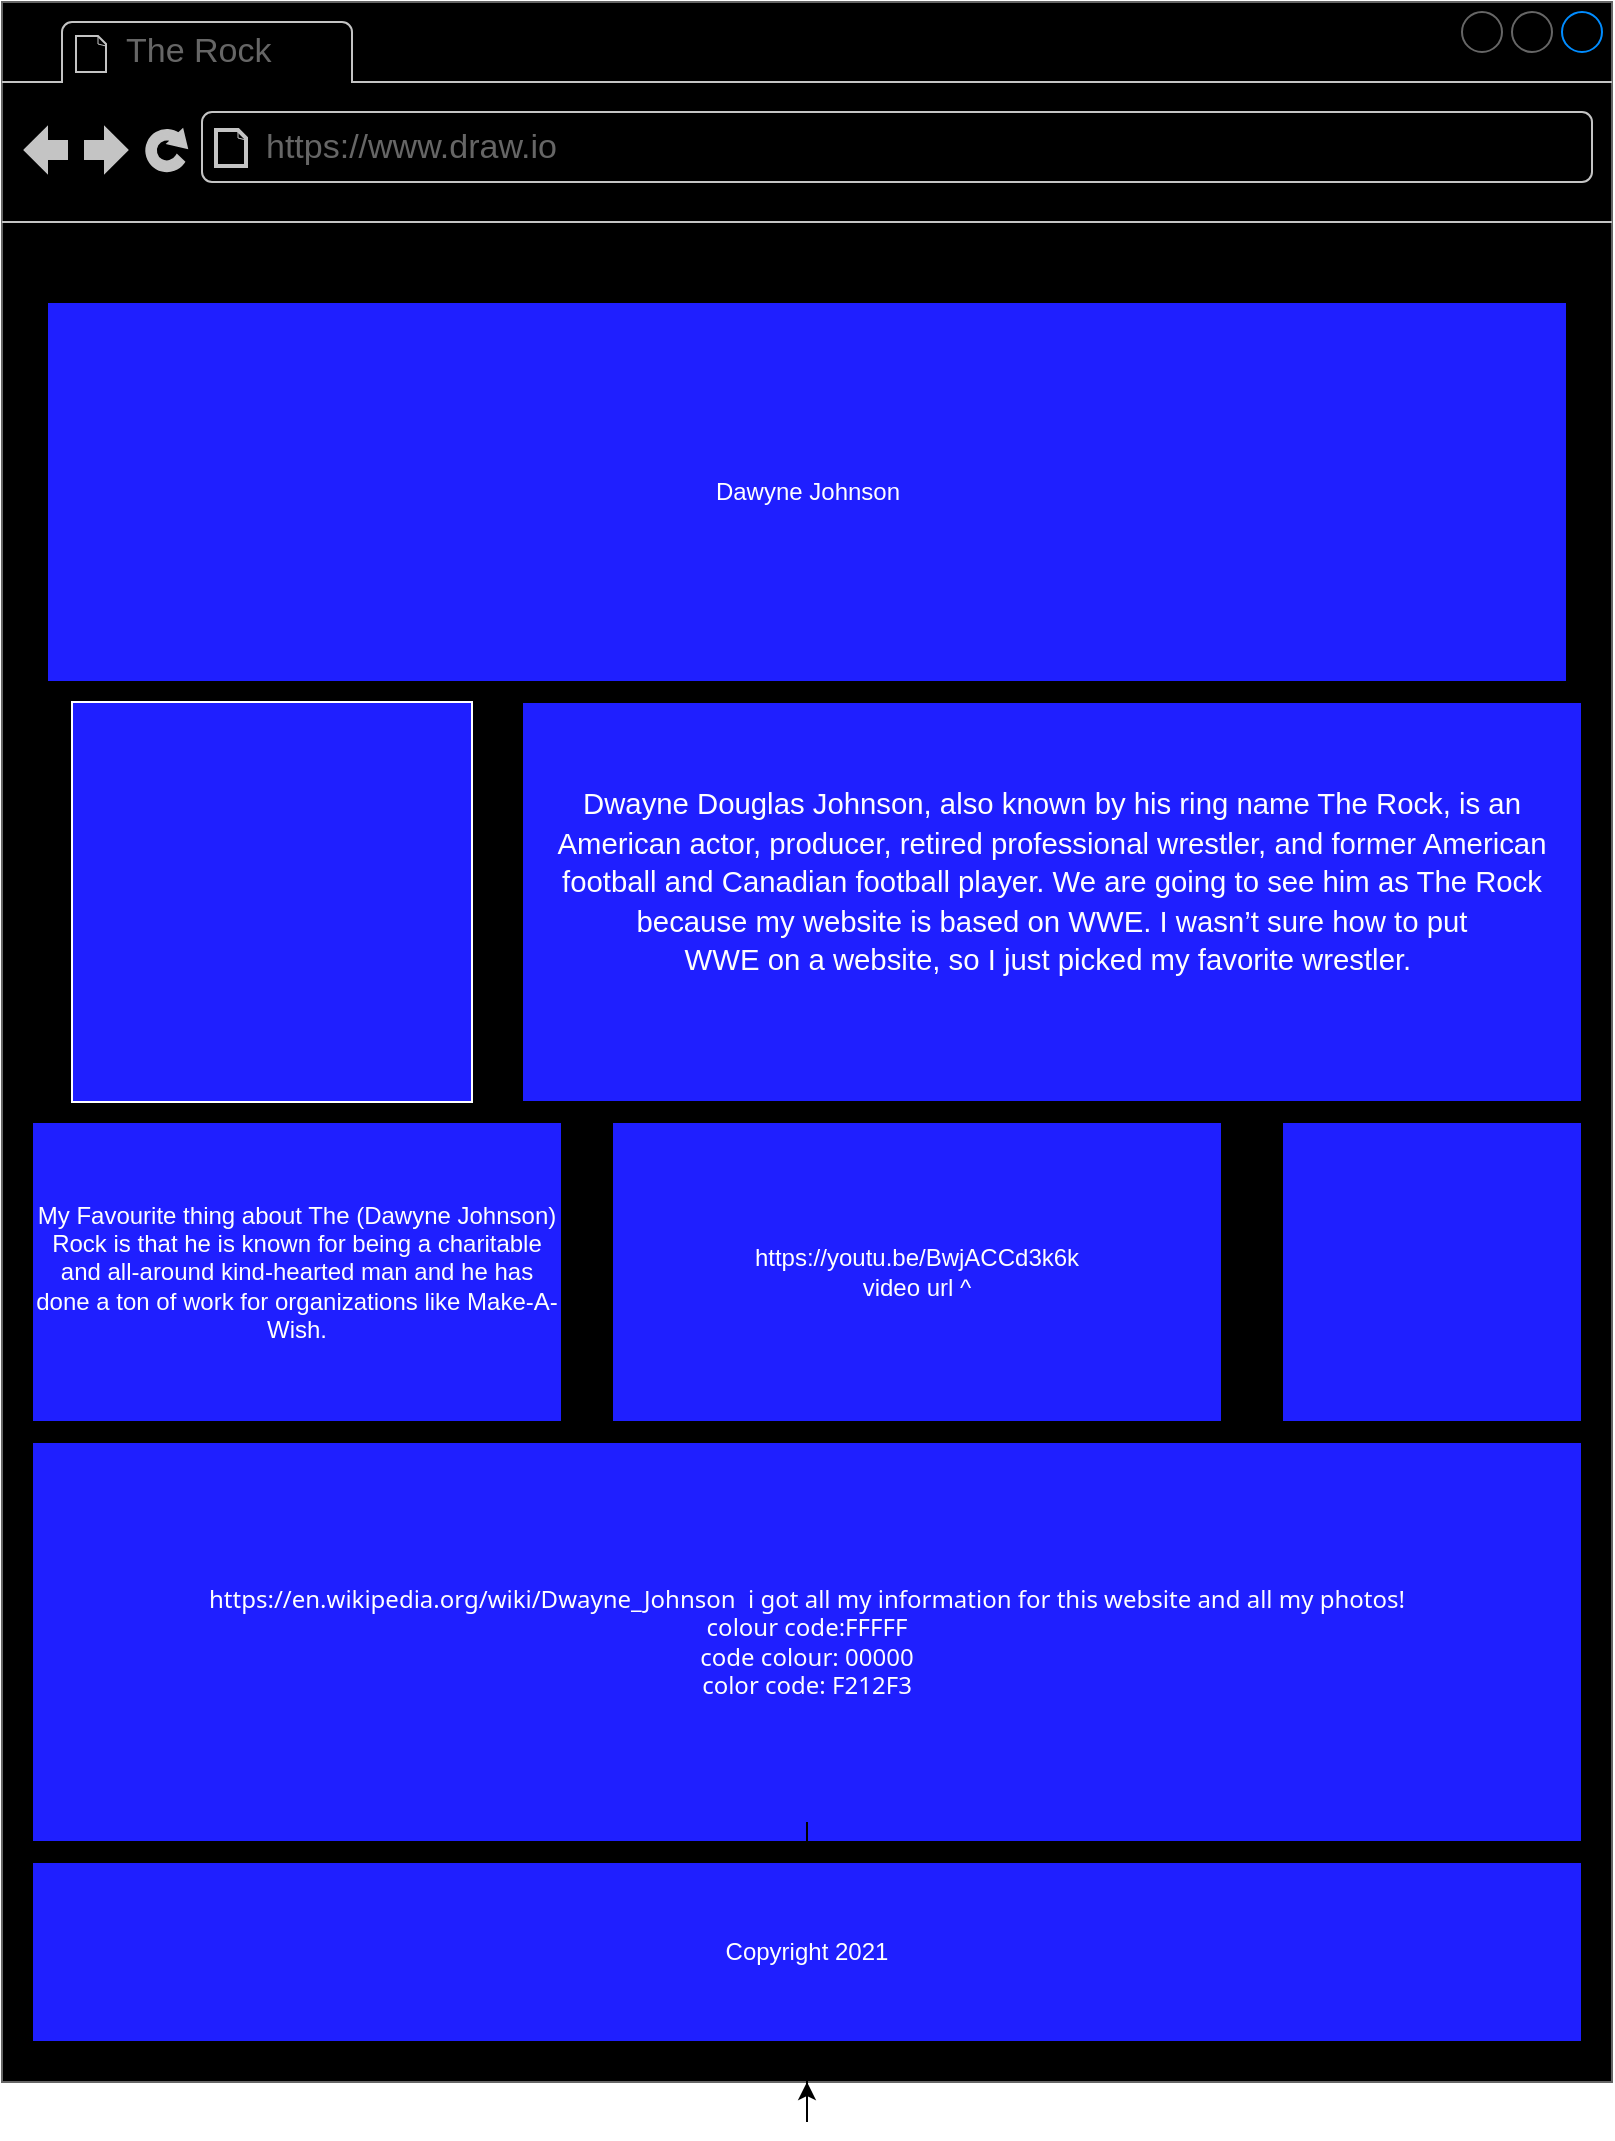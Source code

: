 <mxfile version="14.7.3" type="github">
  <diagram id="vo-hjK1K4j_7D3LPHk43" name="Page-1">
    <mxGraphModel dx="3122" dy="1894" grid="1" gridSize="10" guides="1" tooltips="1" connect="1" arrows="1" fold="1" page="1" pageScale="1" pageWidth="850" pageHeight="1100" math="0" shadow="0">
      <root>
        <mxCell id="0" />
        <mxCell id="1" parent="0" />
        <UserObject label="https://upload.wikimedia.org/wikipedia/commons/thumb/9/9e/Therockaswwfchampion.jpg/170px-Therockaswwfchampion.jpg" link="https://upload.wikimedia.org/wikipedia/commons/thumb/9/9e/Therockaswwfchampion.jpg/170px-Therockaswwfchampion.jpg" id="t8tSUtK5Kmf206RxObDF-2">
          <mxCell style="strokeWidth=1;shadow=0;dashed=0;align=center;html=1;shape=mxgraph.mockup.containers.browserWindow;rSize=0;strokeColor=#666666;strokeColor2=#008cff;strokeColor3=#c4c4c4;mainText=,;recursiveResize=0;fillColor=#000000;" parent="1" vertex="1">
            <mxGeometry x="-1630" y="-1090" width="805" height="1040" as="geometry" />
          </mxCell>
        </UserObject>
        <mxCell id="t8tSUtK5Kmf206RxObDF-3" value="The Rock" style="strokeWidth=1;shadow=0;dashed=0;align=center;html=1;shape=mxgraph.mockup.containers.anchor;fontSize=17;fontColor=#666666;align=left;" parent="t8tSUtK5Kmf206RxObDF-2" vertex="1">
          <mxGeometry x="60" y="12" width="160" height="26" as="geometry" />
        </mxCell>
        <mxCell id="t8tSUtK5Kmf206RxObDF-4" value="https://www.draw.io" style="strokeWidth=1;shadow=0;dashed=0;align=center;html=1;shape=mxgraph.mockup.containers.anchor;rSize=0;fontSize=17;fontColor=#666666;align=left;" parent="t8tSUtK5Kmf206RxObDF-2" vertex="1">
          <mxGeometry x="130" y="60" width="250" height="26" as="geometry" />
        </mxCell>
        <mxCell id="t8tSUtK5Kmf206RxObDF-5" value="&lt;div class=&quot;OutlineElement Ltr  BCX0 SCXW151500705&quot; style=&quot;margin: 0px ; padding: 0px ; overflow: visible ; cursor: text ; clear: both ; position: relative ; direction: ltr ; font-family: &amp;#34;segoe ui&amp;#34; , &amp;#34;segoe ui web&amp;#34; , &amp;#34;arial&amp;#34; , &amp;#34;verdana&amp;#34; , sans-serif&quot;&gt;&lt;p class=&quot;Paragraph SCXW151500705 BCX0&quot; style=&quot;margin: 0px ; padding: 0px ; overflow-wrap: break-word ; vertical-align: baseline&quot;&gt;&lt;span style=&quot;background-color: rgb(31 , 31 , 255)&quot;&gt;&lt;font color=&quot;#ffffff&quot;&gt;&lt;span lang=&quot;EN-US&quot; class=&quot;TextRun SCXW151500705 BCX0&quot; style=&quot;margin: 0px ; padding: 0px ; font-size: 11pt ; line-height: 19.425px ; font-family: &amp;#34;calibri&amp;#34; , &amp;#34;calibri_embeddedfont&amp;#34; , &amp;#34;calibri_msfontservice&amp;#34; , sans-serif&quot;&gt;&lt;span class=&quot;NormalTextRun SCXW151500705 BCX0&quot; style=&quot;margin: 0px ; padding: 0px&quot;&gt;Dwayne Douglas Johnson, also known by his ring name The Rock, is an American actor, producer, retired professional wrestler, and former American football and Canadian football player.&lt;/span&gt;&lt;span class=&quot;NormalTextRun SCXW151500705 BCX0&quot; style=&quot;margin: 0px ; padding: 0px&quot;&gt;&amp;nbsp;We are going to see him as The Rock because my website is based on WWE. I wasn’t sure how to put WWE&lt;/span&gt;&lt;span class=&quot;NormalTextRun SCXW151500705 BCX0&quot; style=&quot;margin: 0px ; padding: 0px&quot;&gt;&amp;nbsp;&lt;/span&gt;&lt;span class=&quot;NormalTextRun SCXW151500705 BCX0&quot; style=&quot;margin: 0px ; padding: 0px&quot;&gt;on&lt;/span&gt;&lt;span class=&quot;NormalTextRun SCXW151500705 BCX0&quot; style=&quot;margin: 0px ; padding: 0px&quot;&gt;&amp;nbsp;a&amp;nbsp;&lt;/span&gt;&lt;span class=&quot;NormalTextRun SCXW151500705 BCX0&quot; style=&quot;margin: 0px ; padding: 0px&quot;&gt;website,&lt;/span&gt;&lt;span class=&quot;NormalTextRun SCXW151500705 BCX0&quot; style=&quot;margin: 0px ; padding: 0px&quot;&gt;&amp;nbsp;so I just picked my favorite wrestler.&lt;/span&gt;&lt;/span&gt;&lt;span class=&quot;EOP SCXW151500705 BCX0&quot; style=&quot;margin: 0px ; padding: 0px ; font-size: 11pt ; line-height: 19.425px ; font-family: &amp;#34;calibri&amp;#34; , &amp;#34;calibri_embeddedfont&amp;#34; , &amp;#34;calibri_msfontservice&amp;#34; , sans-serif&quot;&gt;&amp;nbsp;&lt;/span&gt;&lt;/font&gt;&lt;/span&gt;&lt;/p&gt;&lt;/div&gt;&lt;div class=&quot;OutlineElement Ltr  BCX0 SCXW151500705&quot; style=&quot;margin: 0px ; padding: 0px ; overflow: visible ; cursor: text ; clear: both ; position: relative ; direction: ltr ; font-family: &amp;#34;segoe ui&amp;#34; , &amp;#34;segoe ui web&amp;#34; , &amp;#34;arial&amp;#34; , &amp;#34;verdana&amp;#34; , sans-serif&quot;&gt;&lt;p class=&quot;Paragraph SCXW151500705 BCX0&quot; style=&quot;margin: 0px ; padding: 0px ; overflow-wrap: break-word ; vertical-align: baseline&quot;&gt;&lt;span style=&quot;background-color: rgb(31 , 31 , 255)&quot;&gt;&lt;font color=&quot;#ffffff&quot;&gt;&lt;span lang=&quot;EN-US&quot; class=&quot;TextRun SCXW151500705 BCX0&quot; style=&quot;margin: 0px ; padding: 0px ; font-size: 11pt ; line-height: 19.425px ; font-family: &amp;#34;calibri&amp;#34; , &amp;#34;calibri_embeddedfont&amp;#34; , &amp;#34;calibri_msfontservice&amp;#34; , sans-serif&quot;&gt;&lt;span class=&quot;NormalTextRun SCXW151500705 BCX0&quot; style=&quot;margin: 0px ; padding: 0px&quot;&gt;&lt;/span&gt;&lt;/span&gt;&lt;span class=&quot;EOP SCXW151500705 BCX0&quot; style=&quot;margin: 0px ; padding: 0px ; font-size: 11pt ; line-height: 19.425px ; font-family: &amp;#34;calibri&amp;#34; , &amp;#34;calibri_embeddedfont&amp;#34; , &amp;#34;calibri_msfontservice&amp;#34; , sans-serif&quot;&gt;&amp;nbsp;&lt;/span&gt;&lt;/font&gt;&lt;/span&gt;&lt;/p&gt;&lt;/div&gt;" style="rounded=0;whiteSpace=wrap;html=1;fillColor=#1F1FFF;" parent="t8tSUtK5Kmf206RxObDF-2" vertex="1">
          <mxGeometry x="260" y="350" width="530" height="200" as="geometry" />
        </mxCell>
        <mxCell id="t8tSUtK5Kmf206RxObDF-7" value="&lt;div class=&quot;OutlineElement Ltr  BCX0 SCXW151500705&quot; style=&quot;margin: 0px ; padding: 0px ; overflow: visible ; cursor: text ; clear: both ; position: relative ; direction: ltr&quot;&gt;&lt;p class=&quot;Paragraph SCXW151500705 BCX0&quot; style=&quot;margin: 0px ; padding: 0px ; overflow-wrap: break-word ; vertical-align: baseline&quot;&gt;&lt;font face=&quot;segoe ui, segoe ui web, arial, verdana, sans-serif&quot; color=&quot;#ffffff&quot;&gt;https://en.wikipedia.org/wiki/Dwayne_Johnson&amp;nbsp; i got all my information for this website and all my photos!&lt;/font&gt;&lt;br&gt;&lt;/p&gt;&lt;p class=&quot;Paragraph SCXW151500705 BCX0&quot; style=&quot;margin: 0px ; padding: 0px ; overflow-wrap: break-word ; vertical-align: baseline&quot;&gt;&lt;font face=&quot;segoe ui, segoe ui web, arial, verdana, sans-serif&quot; color=&quot;#ffffff&quot;&gt;colour code:FFFFF&lt;/font&gt;&lt;/p&gt;&lt;p class=&quot;Paragraph SCXW151500705 BCX0&quot; style=&quot;margin: 0px ; padding: 0px ; overflow-wrap: break-word ; vertical-align: baseline&quot;&gt;&lt;font face=&quot;segoe ui, segoe ui web, arial, verdana, sans-serif&quot; color=&quot;#ffffff&quot;&gt;code colour: 00000&lt;/font&gt;&lt;/p&gt;&lt;p class=&quot;Paragraph SCXW151500705 BCX0&quot; style=&quot;margin: 0px ; padding: 0px ; overflow-wrap: break-word ; vertical-align: baseline&quot;&gt;&lt;font face=&quot;segoe ui, segoe ui web, arial, verdana, sans-serif&quot; color=&quot;#ffffff&quot;&gt;color code: F212F3&lt;/font&gt;&lt;/p&gt;&lt;/div&gt;" style="rounded=0;whiteSpace=wrap;html=1;fillColor=#1F1FFF;" parent="t8tSUtK5Kmf206RxObDF-2" vertex="1">
          <mxGeometry x="15" y="720" width="775" height="200" as="geometry" />
        </mxCell>
        <mxCell id="3WohF5WWOGCnvatZn4Wn-1" style="edgeStyle=orthogonalEdgeStyle;rounded=0;orthogonalLoop=1;jettySize=auto;html=1;" parent="t8tSUtK5Kmf206RxObDF-2" source="t8tSUtK5Kmf206RxObDF-8" target="t8tSUtK5Kmf206RxObDF-2" edge="1">
          <mxGeometry relative="1" as="geometry" />
        </mxCell>
        <mxCell id="t8tSUtK5Kmf206RxObDF-8" value="&lt;font color=&quot;#ffffff&quot;&gt;Copyright 2021&lt;/font&gt;" style="rounded=0;whiteSpace=wrap;html=1;fillColor=#1F1FFF;" parent="t8tSUtK5Kmf206RxObDF-2" vertex="1">
          <mxGeometry x="15" y="930" width="775" height="90" as="geometry" />
        </mxCell>
        <mxCell id="t8tSUtK5Kmf206RxObDF-11" value="" style="whiteSpace=wrap;html=1;aspect=fixed;strokeColor=#FFFFFF;fillColor=#1F1FFF;" parent="t8tSUtK5Kmf206RxObDF-2" vertex="1">
          <mxGeometry x="35" y="350" width="200" height="200" as="geometry" />
        </mxCell>
        <mxCell id="t8tSUtK5Kmf206RxObDF-12" value="&lt;font color=&quot;#ffffff&quot;&gt;Dawyne Johnson&lt;/font&gt;" style="rounded=0;whiteSpace=wrap;html=1;fillColor=#1F1FFF;" parent="t8tSUtK5Kmf206RxObDF-2" vertex="1">
          <mxGeometry x="22.5" y="150" width="760" height="190" as="geometry" />
        </mxCell>
        <mxCell id="t8tSUtK5Kmf206RxObDF-20" value="" style="whiteSpace=wrap;html=1;aspect=fixed;fillColor=#1F1FFF;" parent="t8tSUtK5Kmf206RxObDF-2" vertex="1">
          <mxGeometry x="640" y="560" width="150" height="150" as="geometry" />
        </mxCell>
        <mxCell id="t8tSUtK5Kmf206RxObDF-19" value="&lt;font color=&quot;#ffffff&quot;&gt;My Favourite thing about The (Dawyne Johnson) Rock is that he is&lt;span style=&quot;font-family: &amp;#34;arial&amp;#34; , sans-serif ; text-align: left ; background-color: rgb(31 , 31 , 255)&quot;&gt;&lt;font style=&quot;font-size: 12px&quot;&gt;&amp;nbsp;known for being a charitable and all-around kind-hearted man and he has done a ton of work for organizations like Make-A-Wish.&lt;/font&gt;&lt;/span&gt;&lt;/font&gt;" style="rounded=0;whiteSpace=wrap;html=1;fillColor=#1F1FFF;" parent="t8tSUtK5Kmf206RxObDF-2" vertex="1">
          <mxGeometry x="15" y="560" width="265" height="150" as="geometry" />
        </mxCell>
        <mxCell id="t8tSUtK5Kmf206RxObDF-18" value="&lt;font color=&quot;#ffffff&quot;&gt;https://youtu.be/BwjACCd3k6k&lt;br&gt;video url ^&lt;br&gt;&lt;/font&gt;" style="rounded=0;whiteSpace=wrap;html=1;fillColor=#1F1FFF;" parent="t8tSUtK5Kmf206RxObDF-2" vertex="1">
          <mxGeometry x="305" y="560" width="305" height="150" as="geometry" />
        </mxCell>
        <mxCell id="UcaMqV1980R0sg_b0_zj-2" value="" style="shape=image;verticalLabelPosition=bottom;labelBackgroundColor=#ffffff;verticalAlign=top;aspect=fixed;imageAspect=0;image=https://upload.wikimedia.org/wikipedia/commons/thumb/9/9e/Therockaswwfchampion.jpg/170px-Therockaswwfchampion.jpg;" parent="t8tSUtK5Kmf206RxObDF-2" vertex="1">
          <mxGeometry x="653.34" y="561" width="126.66" height="152" as="geometry" />
        </mxCell>
        <mxCell id="UcaMqV1980R0sg_b0_zj-5" value="" style="shape=image;verticalLabelPosition=bottom;labelBackgroundColor=#ffffff;verticalAlign=top;aspect=fixed;imageAspect=0;image=https://upload.wikimedia.org/wikipedia/commons/thumb/4/42/The_ROCK.jpg/170px-The_ROCK.jpg;" parent="t8tSUtK5Kmf206RxObDF-2" vertex="1">
          <mxGeometry x="60" y="350" width="147.19" height="200" as="geometry" />
        </mxCell>
      </root>
    </mxGraphModel>
  </diagram>
</mxfile>
